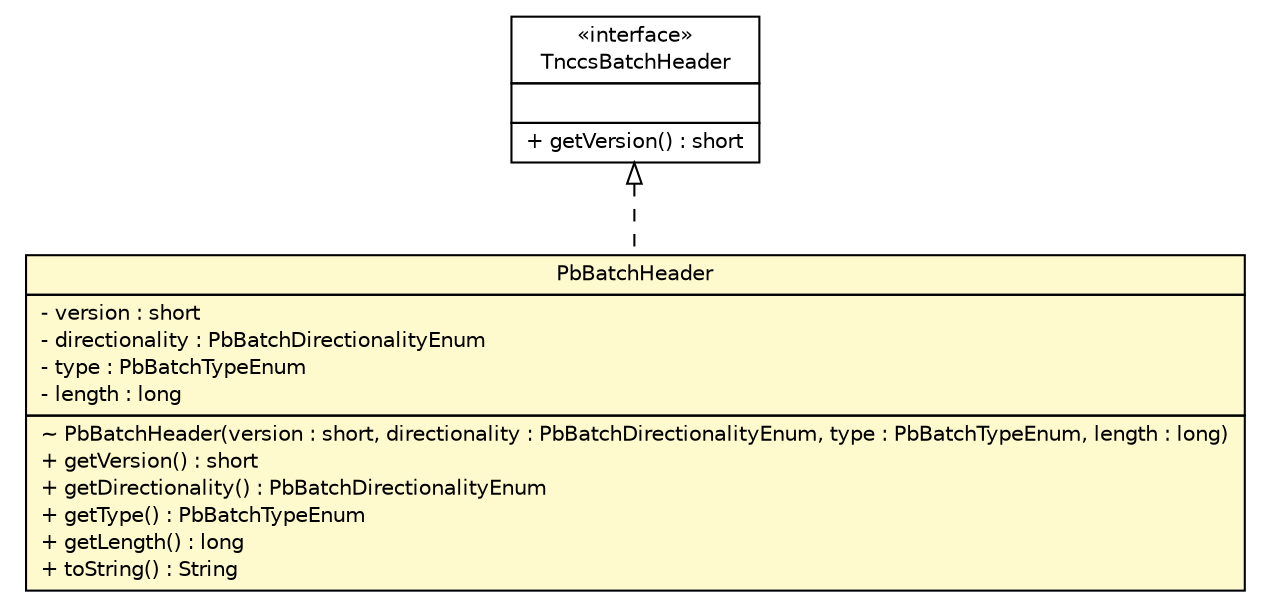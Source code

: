 #!/usr/local/bin/dot
#
# Class diagram 
# Generated by UMLGraph version R5_6 (http://www.umlgraph.org/)
#

digraph G {
	edge [fontname="Helvetica",fontsize=10,labelfontname="Helvetica",labelfontsize=10];
	node [fontname="Helvetica",fontsize=10,shape=plaintext];
	nodesep=0.25;
	ranksep=0.5;
	// de.hsbremen.tc.tnc.message.tnccs.batch.TnccsBatchHeader
	c94258 [label=<<table title="de.hsbremen.tc.tnc.message.tnccs.batch.TnccsBatchHeader" border="0" cellborder="1" cellspacing="0" cellpadding="2" port="p" href="../../../../../de/hsbremen/tc/tnc/message/tnccs/batch/TnccsBatchHeader.html">
		<tr><td><table border="0" cellspacing="0" cellpadding="1">
<tr><td align="center" balign="center"> &#171;interface&#187; </td></tr>
<tr><td align="center" balign="center"> TnccsBatchHeader </td></tr>
		</table></td></tr>
		<tr><td><table border="0" cellspacing="0" cellpadding="1">
<tr><td align="left" balign="left">  </td></tr>
		</table></td></tr>
		<tr><td><table border="0" cellspacing="0" cellpadding="1">
<tr><td align="left" balign="left"> + getVersion() : short </td></tr>
		</table></td></tr>
		</table>>, URL="../../../../../de/hsbremen/tc/tnc/message/tnccs/batch/TnccsBatchHeader.html", fontname="Helvetica", fontcolor="black", fontsize=10.0];
	// org.ietf.nea.pb.batch.PbBatchHeader
	c94606 [label=<<table title="org.ietf.nea.pb.batch.PbBatchHeader" border="0" cellborder="1" cellspacing="0" cellpadding="2" port="p" bgcolor="lemonChiffon" href="./PbBatchHeader.html">
		<tr><td><table border="0" cellspacing="0" cellpadding="1">
<tr><td align="center" balign="center"> PbBatchHeader </td></tr>
		</table></td></tr>
		<tr><td><table border="0" cellspacing="0" cellpadding="1">
<tr><td align="left" balign="left"> - version : short </td></tr>
<tr><td align="left" balign="left"> - directionality : PbBatchDirectionalityEnum </td></tr>
<tr><td align="left" balign="left"> - type : PbBatchTypeEnum </td></tr>
<tr><td align="left" balign="left"> - length : long </td></tr>
		</table></td></tr>
		<tr><td><table border="0" cellspacing="0" cellpadding="1">
<tr><td align="left" balign="left"> ~ PbBatchHeader(version : short, directionality : PbBatchDirectionalityEnum, type : PbBatchTypeEnum, length : long) </td></tr>
<tr><td align="left" balign="left"> + getVersion() : short </td></tr>
<tr><td align="left" balign="left"> + getDirectionality() : PbBatchDirectionalityEnum </td></tr>
<tr><td align="left" balign="left"> + getType() : PbBatchTypeEnum </td></tr>
<tr><td align="left" balign="left"> + getLength() : long </td></tr>
<tr><td align="left" balign="left"> + toString() : String </td></tr>
		</table></td></tr>
		</table>>, URL="./PbBatchHeader.html", fontname="Helvetica", fontcolor="black", fontsize=10.0];
	//org.ietf.nea.pb.batch.PbBatchHeader implements de.hsbremen.tc.tnc.message.tnccs.batch.TnccsBatchHeader
	c94258:p -> c94606:p [dir=back,arrowtail=empty,style=dashed];
}


